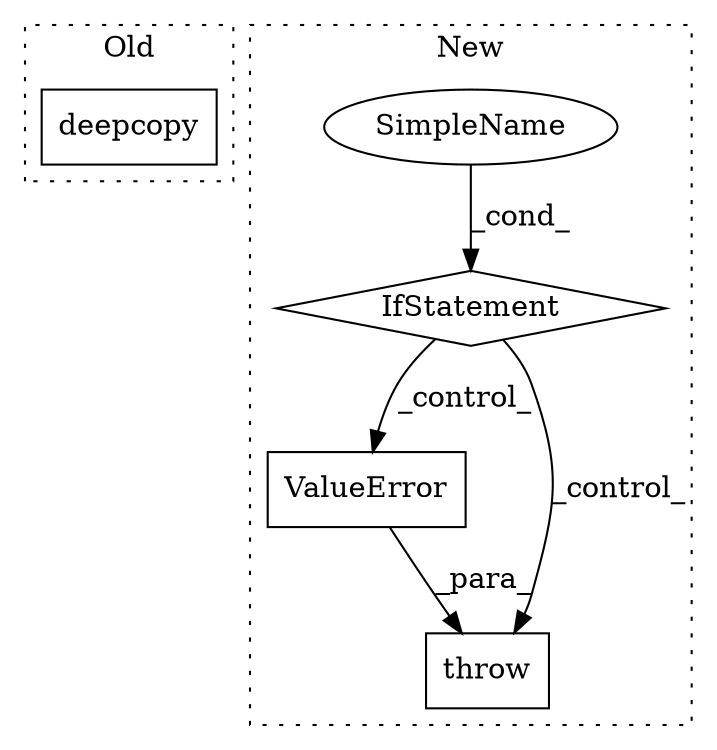digraph G {
subgraph cluster0 {
1 [label="deepcopy" a="32" s="1106,1116" l="9,1" shape="box"];
label = "Old";
style="dotted";
}
subgraph cluster1 {
2 [label="ValueError" a="32" s="4461,4523" l="11,1" shape="box"];
3 [label="IfStatement" a="25" s="4410,4443" l="4,2" shape="diamond"];
4 [label="SimpleName" a="42" s="" l="" shape="ellipse"];
5 [label="throw" a="53" s="4455" l="6" shape="box"];
label = "New";
style="dotted";
}
2 -> 5 [label="_para_"];
3 -> 5 [label="_control_"];
3 -> 2 [label="_control_"];
4 -> 3 [label="_cond_"];
}